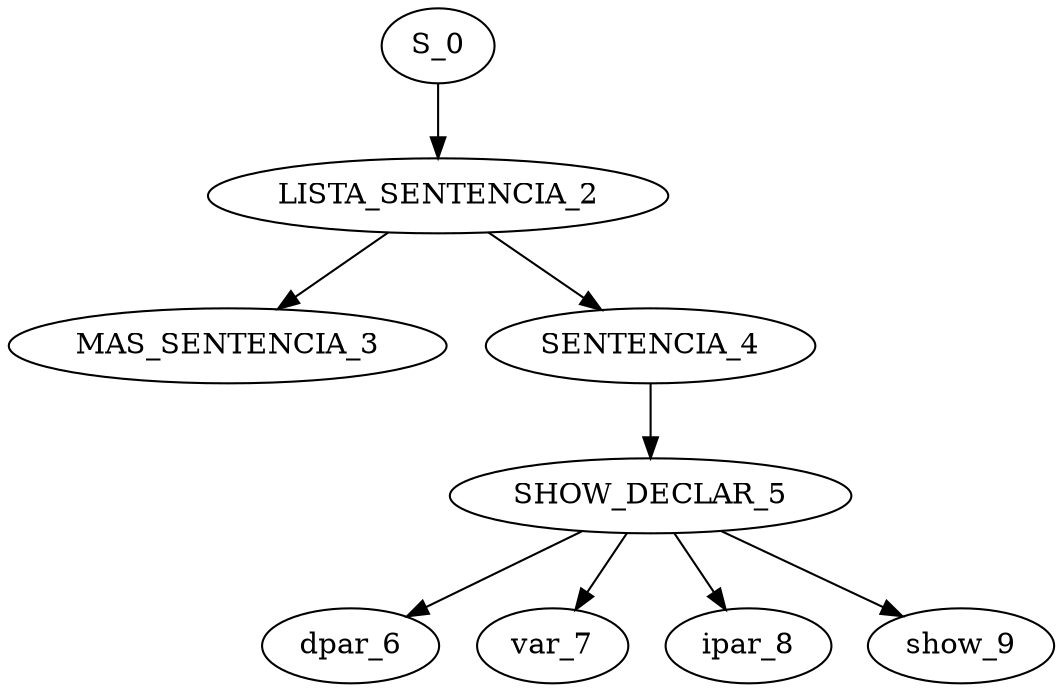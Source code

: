digraph {
S_0 -> LISTA_SENTENCIA_2;
LISTA_SENTENCIA_2 -> MAS_SENTENCIA_3;
LISTA_SENTENCIA_2 -> SENTENCIA_4;
SENTENCIA_4 -> SHOW_DECLAR_5;
SHOW_DECLAR_5 -> dpar_6;
SHOW_DECLAR_5 -> var_7;
SHOW_DECLAR_5 -> ipar_8;
SHOW_DECLAR_5 -> show_9;
}